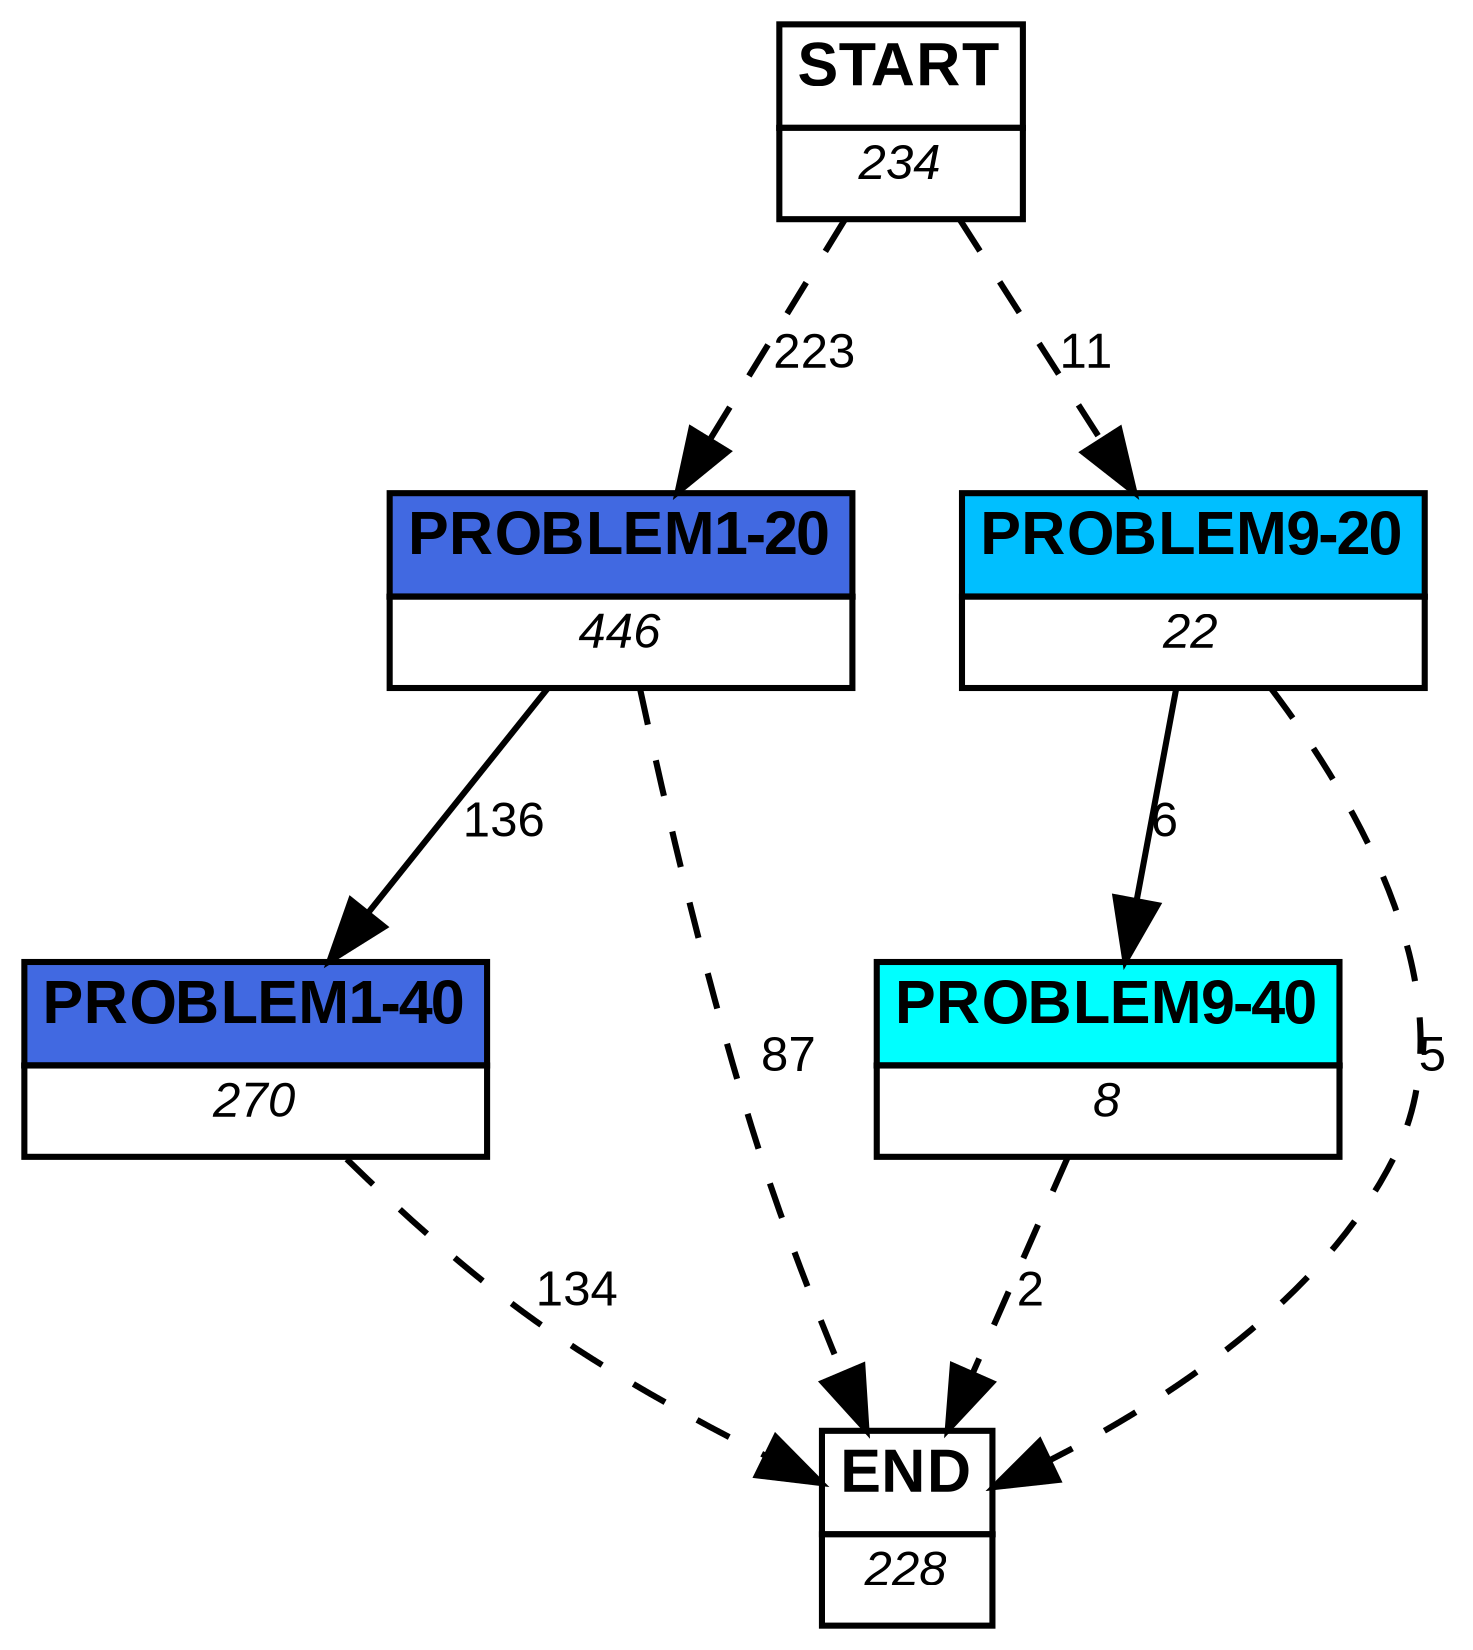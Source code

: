 digraph graphname {
	dpi = 150
	size="16,11!";
	margin = 0;
"PROBLEM1-20" [shape=plain, label=<<table border="0" cellborder="1" cellspacing="0"><tr><td bgcolor="royalblue"><FONT face="Arial" POINT-SIZE="10"><b>PROBLEM1-20</b></FONT></td></tr><tr><td bgcolor="white"><FONT face="Arial" POINT-SIZE="8"><i>446</i></FONT></td></tr></table>>]
"PROBLEM1-40" [shape=plain, label=<<table border="0" cellborder="1" cellspacing="0"><tr><td bgcolor="royalblue"><FONT face="Arial" POINT-SIZE="10"><b>PROBLEM1-40</b></FONT></td></tr><tr><td bgcolor="white"><FONT face="Arial" POINT-SIZE="8"><i>270</i></FONT></td></tr></table>>]
"PROBLEM9-20" [shape=plain, label=<<table border="0" cellborder="1" cellspacing="0"><tr><td bgcolor="deepskyblue"><FONT face="Arial" POINT-SIZE="10"><b>PROBLEM9-20</b></FONT></td></tr><tr><td bgcolor="white"><FONT face="Arial" POINT-SIZE="8"><i>22</i></FONT></td></tr></table>>]
"PROBLEM9-40" [shape=plain, label=<<table border="0" cellborder="1" cellspacing="0"><tr><td bgcolor="aqua"><FONT face="Arial" POINT-SIZE="10"><b>PROBLEM9-40</b></FONT></td></tr><tr><td bgcolor="white"><FONT face="Arial" POINT-SIZE="8"><i>8</i></FONT></td></tr></table>>]
"START" [shape=plain, label=<<table border="0" cellborder="1" cellspacing="0"><tr><td bgcolor="white"><FONT face="Arial" POINT-SIZE="10"><b>START</b></FONT></td></tr><tr><td bgcolor="white"><FONT face="Arial" POINT-SIZE="8"><i>234</i></FONT></td></tr></table>>]
"END" [shape=plain, label=<<table border="0" cellborder="1" cellspacing="0"><tr><td bgcolor="white"><FONT face="Arial" POINT-SIZE="10"><b>END</b></FONT></td></tr><tr><td bgcolor="white"><FONT face="Arial" POINT-SIZE="8"><i>228</i></FONT></td></tr></table>>]
"PROBLEM1-20" -> "PROBLEM1-40" [ label ="136" labelfloat=false fontname="Arial" fontsize=8]
"PROBLEM1-20" -> "END" [ style = dashed label ="87" labelfloat=false fontname="Arial" fontsize=8]
"PROBLEM1-40" -> "END" [ style = dashed label ="134" labelfloat=false fontname="Arial" fontsize=8]
"PROBLEM9-20" -> "PROBLEM9-40" [ label ="6" labelfloat=false fontname="Arial" fontsize=8]
"PROBLEM9-20" -> "END" [ style = dashed label ="5" labelfloat=false fontname="Arial" fontsize=8]
"PROBLEM9-40" -> "END" [ style = dashed label ="2" labelfloat=false fontname="Arial" fontsize=8]
"START" -> "PROBLEM1-20" [ style = dashed label ="223" labelfloat=false fontname="Arial" fontsize=8]
"START" -> "PROBLEM9-20" [ style = dashed label ="11" labelfloat=false fontname="Arial" fontsize=8]
}